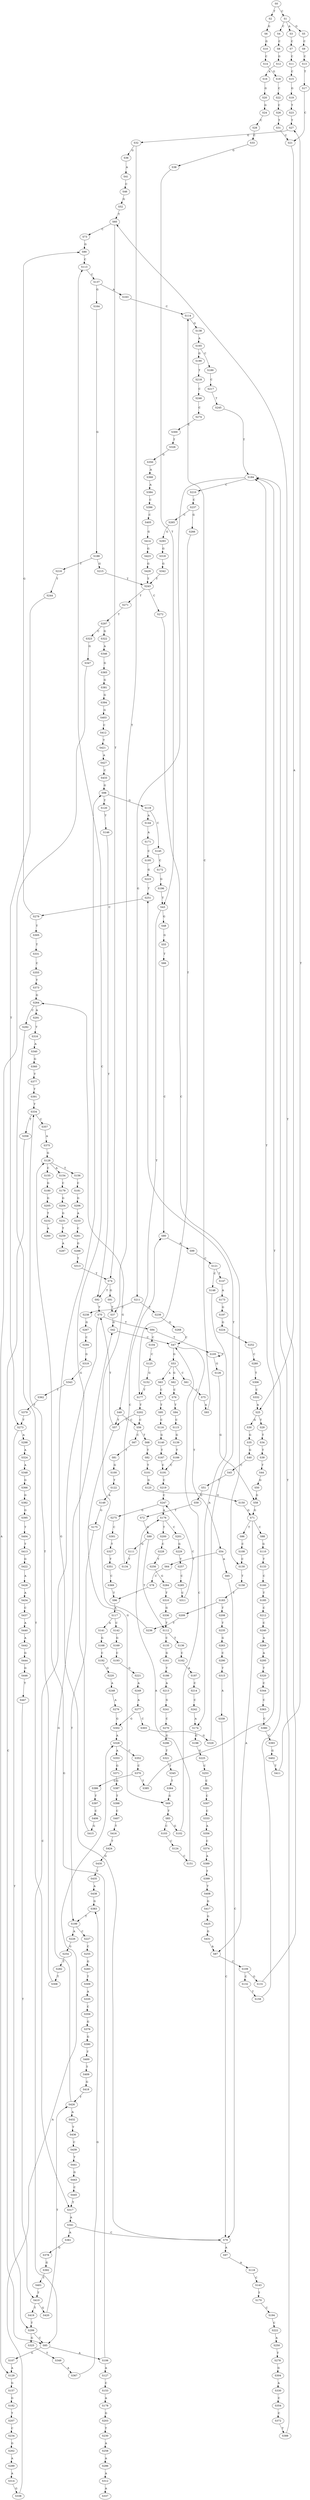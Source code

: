 strict digraph  {
	S0 -> S1 [ label = C ];
	S0 -> S2 [ label = T ];
	S1 -> S3 [ label = A ];
	S1 -> S4 [ label = C ];
	S1 -> S5 [ label = G ];
	S2 -> S6 [ label = G ];
	S3 -> S7 [ label = C ];
	S4 -> S8 [ label = C ];
	S5 -> S9 [ label = C ];
	S6 -> S10 [ label = G ];
	S7 -> S11 [ label = C ];
	S8 -> S12 [ label = G ];
	S9 -> S13 [ label = C ];
	S10 -> S14 [ label = C ];
	S11 -> S15 [ label = C ];
	S12 -> S16 [ label = A ];
	S13 -> S17 [ label = T ];
	S14 -> S18 [ label = G ];
	S15 -> S19 [ label = G ];
	S16 -> S20 [ label = G ];
	S17 -> S21 [ label = C ];
	S18 -> S22 [ label = C ];
	S19 -> S23 [ label = T ];
	S20 -> S24 [ label = G ];
	S21 -> S25 [ label = A ];
	S22 -> S26 [ label = C ];
	S23 -> S27 [ label = T ];
	S24 -> S28 [ label = C ];
	S25 -> S29 [ label = T ];
	S25 -> S30 [ label = G ];
	S26 -> S31 [ label = T ];
	S27 -> S32 [ label = G ];
	S28 -> S33 [ label = C ];
	S29 -> S34 [ label = T ];
	S30 -> S35 [ label = G ];
	S31 -> S21 [ label = C ];
	S32 -> S36 [ label = G ];
	S32 -> S37 [ label = T ];
	S33 -> S38 [ label = G ];
	S34 -> S39 [ label = T ];
	S35 -> S40 [ label = G ];
	S36 -> S41 [ label = A ];
	S37 -> S42 [ label = G ];
	S38 -> S43 [ label = T ];
	S39 -> S44 [ label = T ];
	S40 -> S45 [ label = C ];
	S41 -> S46 [ label = C ];
	S42 -> S47 [ label = C ];
	S43 -> S48 [ label = G ];
	S43 -> S49 [ label = T ];
	S44 -> S50 [ label = G ];
	S45 -> S51 [ label = T ];
	S46 -> S52 [ label = G ];
	S47 -> S53 [ label = G ];
	S47 -> S54 [ label = T ];
	S48 -> S55 [ label = G ];
	S49 -> S56 [ label = C ];
	S49 -> S57 [ label = T ];
	S50 -> S58 [ label = G ];
	S51 -> S59 [ label = G ];
	S52 -> S60 [ label = T ];
	S53 -> S61 [ label = C ];
	S53 -> S62 [ label = G ];
	S53 -> S63 [ label = A ];
	S54 -> S64 [ label = T ];
	S54 -> S65 [ label = A ];
	S55 -> S66 [ label = T ];
	S56 -> S67 [ label = C ];
	S56 -> S68 [ label = T ];
	S57 -> S69 [ label = G ];
	S57 -> S70 [ label = T ];
	S58 -> S71 [ label = G ];
	S59 -> S72 [ label = T ];
	S60 -> S73 [ label = C ];
	S60 -> S74 [ label = T ];
	S61 -> S75 [ label = C ];
	S62 -> S76 [ label = C ];
	S63 -> S77 [ label = C ];
	S64 -> S78 [ label = C ];
	S65 -> S79 [ label = C ];
	S66 -> S80 [ label = C ];
	S67 -> S81 [ label = T ];
	S68 -> S82 [ label = T ];
	S69 -> S83 [ label = T ];
	S70 -> S84 [ label = T ];
	S70 -> S85 [ label = C ];
	S71 -> S86 [ label = T ];
	S71 -> S87 [ label = A ];
	S71 -> S88 [ label = C ];
	S72 -> S89 [ label = G ];
	S73 -> S90 [ label = G ];
	S74 -> S91 [ label = G ];
	S74 -> S92 [ label = T ];
	S75 -> S93 [ label = A ];
	S76 -> S94 [ label = T ];
	S77 -> S95 [ label = T ];
	S78 -> S96 [ label = T ];
	S79 -> S97 [ label = A ];
	S79 -> S98 [ label = G ];
	S80 -> S99 [ label = A ];
	S81 -> S100 [ label = G ];
	S82 -> S101 [ label = T ];
	S83 -> S102 [ label = G ];
	S83 -> S103 [ label = C ];
	S84 -> S104 [ label = C ];
	S84 -> S105 [ label = T ];
	S85 -> S106 [ label = A ];
	S85 -> S107 [ label = G ];
	S86 -> S108 [ label = C ];
	S87 -> S109 [ label = C ];
	S88 -> S110 [ label = G ];
	S89 -> S111 [ label = G ];
	S89 -> S112 [ label = T ];
	S90 -> S113 [ label = C ];
	S91 -> S37 [ label = T ];
	S92 -> S70 [ label = T ];
	S93 -> S114 [ label = C ];
	S94 -> S115 [ label = C ];
	S95 -> S116 [ label = C ];
	S96 -> S117 [ label = A ];
	S97 -> S118 [ label = A ];
	S98 -> S119 [ label = G ];
	S98 -> S120 [ label = T ];
	S99 -> S121 [ label = C ];
	S100 -> S122 [ label = T ];
	S101 -> S123 [ label = G ];
	S102 -> S47 [ label = C ];
	S103 -> S124 [ label = C ];
	S104 -> S125 [ label = C ];
	S105 -> S126 [ label = G ];
	S105 -> S105 [ label = T ];
	S106 -> S127 [ label = A ];
	S106 -> S128 [ label = G ];
	S107 -> S129 [ label = A ];
	S108 -> S130 [ label = C ];
	S109 -> S131 [ label = G ];
	S109 -> S132 [ label = C ];
	S110 -> S133 [ label = T ];
	S111 -> S134 [ label = T ];
	S112 -> S135 [ label = C ];
	S112 -> S136 [ label = T ];
	S113 -> S137 [ label = C ];
	S114 -> S138 [ label = G ];
	S115 -> S139 [ label = G ];
	S116 -> S140 [ label = G ];
	S117 -> S141 [ label = A ];
	S117 -> S142 [ label = C ];
	S118 -> S143 [ label = C ];
	S119 -> S144 [ label = A ];
	S119 -> S145 [ label = C ];
	S120 -> S146 [ label = T ];
	S121 -> S147 [ label = T ];
	S121 -> S148 [ label = C ];
	S122 -> S149 [ label = A ];
	S123 -> S150 [ label = G ];
	S124 -> S151 [ label = C ];
	S125 -> S152 [ label = G ];
	S126 -> S58 [ label = G ];
	S127 -> S153 [ label = C ];
	S128 -> S154 [ label = A ];
	S128 -> S155 [ label = C ];
	S128 -> S156 [ label = T ];
	S129 -> S157 [ label = G ];
	S130 -> S158 [ label = T ];
	S131 -> S60 [ label = T ];
	S132 -> S159 [ label = T ];
	S133 -> S160 [ label = C ];
	S134 -> S80 [ label = C ];
	S135 -> S161 [ label = G ];
	S136 -> S162 [ label = C ];
	S137 -> S163 [ label = A ];
	S137 -> S164 [ label = G ];
	S138 -> S165 [ label = A ];
	S139 -> S166 [ label = T ];
	S140 -> S167 [ label = T ];
	S141 -> S168 [ label = G ];
	S142 -> S169 [ label = G ];
	S143 -> S170 [ label = T ];
	S144 -> S171 [ label = A ];
	S145 -> S172 [ label = C ];
	S146 -> S92 [ label = T ];
	S147 -> S173 [ label = A ];
	S148 -> S174 [ label = A ];
	S149 -> S175 [ label = G ];
	S150 -> S71 [ label = G ];
	S151 -> S176 [ label = A ];
	S152 -> S177 [ label = T ];
	S153 -> S178 [ label = A ];
	S154 -> S179 [ label = C ];
	S155 -> S180 [ label = G ];
	S156 -> S181 [ label = C ];
	S157 -> S182 [ label = G ];
	S158 -> S183 [ label = T ];
	S159 -> S184 [ label = T ];
	S160 -> S185 [ label = T ];
	S161 -> S186 [ label = T ];
	S162 -> S187 [ label = A ];
	S163 -> S114 [ label = C ];
	S164 -> S188 [ label = G ];
	S165 -> S189 [ label = C ];
	S165 -> S190 [ label = G ];
	S166 -> S191 [ label = C ];
	S167 -> S191 [ label = C ];
	S168 -> S192 [ label = C ];
	S169 -> S193 [ label = C ];
	S170 -> S194 [ label = C ];
	S171 -> S195 [ label = C ];
	S172 -> S196 [ label = G ];
	S173 -> S197 [ label = G ];
	S174 -> S198 [ label = G ];
	S175 -> S199 [ label = T ];
	S176 -> S200 [ label = T ];
	S176 -> S201 [ label = C ];
	S177 -> S202 [ label = T ];
	S178 -> S203 [ label = G ];
	S179 -> S204 [ label = G ];
	S180 -> S205 [ label = G ];
	S181 -> S206 [ label = G ];
	S182 -> S207 [ label = T ];
	S183 -> S208 [ label = T ];
	S183 -> S209 [ label = C ];
	S184 -> S210 [ label = C ];
	S184 -> S211 [ label = G ];
	S185 -> S212 [ label = C ];
	S186 -> S213 [ label = A ];
	S187 -> S214 [ label = C ];
	S188 -> S215 [ label = G ];
	S188 -> S216 [ label = T ];
	S189 -> S217 [ label = C ];
	S190 -> S218 [ label = T ];
	S191 -> S219 [ label = C ];
	S192 -> S220 [ label = G ];
	S193 -> S221 [ label = G ];
	S194 -> S222 [ label = C ];
	S195 -> S223 [ label = G ];
	S196 -> S43 [ label = T ];
	S197 -> S224 [ label = G ];
	S198 -> S225 [ label = G ];
	S199 -> S226 [ label = A ];
	S199 -> S227 [ label = C ];
	S200 -> S228 [ label = C ];
	S201 -> S229 [ label = G ];
	S202 -> S57 [ label = T ];
	S202 -> S56 [ label = C ];
	S203 -> S230 [ label = T ];
	S204 -> S231 [ label = G ];
	S205 -> S232 [ label = T ];
	S206 -> S233 [ label = A ];
	S207 -> S234 [ label = C ];
	S208 -> S235 [ label = T ];
	S209 -> S236 [ label = T ];
	S210 -> S237 [ label = C ];
	S211 -> S238 [ label = C ];
	S211 -> S239 [ label = T ];
	S212 -> S240 [ label = C ];
	S213 -> S241 [ label = G ];
	S214 -> S242 [ label = C ];
	S215 -> S243 [ label = T ];
	S216 -> S244 [ label = T ];
	S217 -> S245 [ label = T ];
	S218 -> S246 [ label = C ];
	S219 -> S247 [ label = C ];
	S220 -> S248 [ label = A ];
	S221 -> S249 [ label = A ];
	S222 -> S250 [ label = A ];
	S223 -> S251 [ label = T ];
	S224 -> S252 [ label = C ];
	S225 -> S253 [ label = C ];
	S226 -> S254 [ label = G ];
	S227 -> S255 [ label = C ];
	S228 -> S256 [ label = T ];
	S229 -> S257 [ label = T ];
	S230 -> S258 [ label = A ];
	S231 -> S259 [ label = T ];
	S232 -> S260 [ label = A ];
	S233 -> S261 [ label = C ];
	S234 -> S262 [ label = G ];
	S235 -> S263 [ label = G ];
	S236 -> S264 [ label = G ];
	S237 -> S265 [ label = C ];
	S237 -> S266 [ label = G ];
	S238 -> S267 [ label = G ];
	S239 -> S268 [ label = G ];
	S240 -> S269 [ label = A ];
	S241 -> S270 [ label = C ];
	S242 -> S174 [ label = A ];
	S243 -> S271 [ label = T ];
	S243 -> S272 [ label = C ];
	S244 -> S273 [ label = T ];
	S245 -> S184 [ label = T ];
	S246 -> S274 [ label = C ];
	S247 -> S176 [ label = A ];
	S247 -> S275 [ label = G ];
	S248 -> S276 [ label = A ];
	S249 -> S277 [ label = A ];
	S250 -> S278 [ label = T ];
	S251 -> S279 [ label = C ];
	S252 -> S280 [ label = C ];
	S253 -> S281 [ label = C ];
	S254 -> S282 [ label = T ];
	S255 -> S283 [ label = G ];
	S256 -> S284 [ label = G ];
	S257 -> S285 [ label = C ];
	S258 -> S286 [ label = A ];
	S259 -> S287 [ label = A ];
	S261 -> S288 [ label = G ];
	S262 -> S289 [ label = A ];
	S263 -> S290 [ label = C ];
	S264 -> S291 [ label = A ];
	S264 -> S292 [ label = C ];
	S265 -> S293 [ label = G ];
	S266 -> S177 [ label = T ];
	S267 -> S294 [ label = C ];
	S268 -> S47 [ label = C ];
	S269 -> S295 [ label = A ];
	S270 -> S296 [ label = G ];
	S271 -> S297 [ label = T ];
	S272 -> S130 [ label = C ];
	S273 -> S298 [ label = A ];
	S273 -> S299 [ label = T ];
	S274 -> S300 [ label = C ];
	S275 -> S301 [ label = C ];
	S276 -> S302 [ label = G ];
	S277 -> S302 [ label = G ];
	S277 -> S303 [ label = C ];
	S278 -> S304 [ label = G ];
	S279 -> S305 [ label = T ];
	S279 -> S90 [ label = G ];
	S280 -> S306 [ label = T ];
	S281 -> S307 [ label = C ];
	S282 -> S308 [ label = T ];
	S283 -> S309 [ label = T ];
	S284 -> S310 [ label = T ];
	S285 -> S311 [ label = C ];
	S286 -> S312 [ label = A ];
	S288 -> S313 [ label = T ];
	S289 -> S314 [ label = A ];
	S290 -> S315 [ label = T ];
	S291 -> S316 [ label = T ];
	S292 -> S317 [ label = T ];
	S293 -> S318 [ label = G ];
	S294 -> S319 [ label = G ];
	S295 -> S320 [ label = T ];
	S296 -> S321 [ label = T ];
	S297 -> S322 [ label = G ];
	S297 -> S323 [ label = C ];
	S298 -> S324 [ label = A ];
	S299 -> S325 [ label = G ];
	S299 -> S85 [ label = C ];
	S300 -> S326 [ label = T ];
	S301 -> S327 [ label = T ];
	S302 -> S328 [ label = A ];
	S303 -> S329 [ label = G ];
	S304 -> S330 [ label = A ];
	S305 -> S331 [ label = T ];
	S306 -> S332 [ label = C ];
	S307 -> S333 [ label = C ];
	S308 -> S334 [ label = T ];
	S309 -> S335 [ label = A ];
	S310 -> S336 [ label = G ];
	S311 -> S247 [ label = C ];
	S312 -> S337 [ label = A ];
	S313 -> S74 [ label = T ];
	S314 -> S338 [ label = G ];
	S315 -> S339 [ label = A ];
	S316 -> S340 [ label = A ];
	S317 -> S341 [ label = A ];
	S318 -> S342 [ label = G ];
	S319 -> S343 [ label = G ];
	S320 -> S344 [ label = C ];
	S321 -> S345 [ label = T ];
	S322 -> S346 [ label = A ];
	S323 -> S347 [ label = G ];
	S324 -> S348 [ label = A ];
	S325 -> S349 [ label = T ];
	S326 -> S350 [ label = G ];
	S327 -> S351 [ label = T ];
	S328 -> S352 [ label = C ];
	S328 -> S353 [ label = A ];
	S329 -> S251 [ label = T ];
	S330 -> S354 [ label = C ];
	S331 -> S355 [ label = C ];
	S332 -> S25 [ label = A ];
	S333 -> S356 [ label = A ];
	S334 -> S357 [ label = C ];
	S334 -> S358 [ label = T ];
	S335 -> S359 [ label = C ];
	S336 -> S112 [ label = T ];
	S338 -> S328 [ label = A ];
	S339 -> S79 [ label = C ];
	S340 -> S360 [ label = G ];
	S341 -> S79 [ label = C ];
	S341 -> S361 [ label = A ];
	S342 -> S243 [ label = T ];
	S343 -> S362 [ label = T ];
	S344 -> S363 [ label = C ];
	S345 -> S364 [ label = T ];
	S346 -> S365 [ label = G ];
	S347 -> S129 [ label = A ];
	S348 -> S366 [ label = G ];
	S349 -> S367 [ label = A ];
	S350 -> S368 [ label = A ];
	S351 -> S369 [ label = C ];
	S352 -> S370 [ label = C ];
	S353 -> S371 [ label = G ];
	S354 -> S372 [ label = C ];
	S355 -> S373 [ label = T ];
	S356 -> S374 [ label = C ];
	S357 -> S375 [ label = A ];
	S358 -> S85 [ label = C ];
	S359 -> S376 [ label = G ];
	S360 -> S377 [ label = T ];
	S361 -> S378 [ label = G ];
	S362 -> S379 [ label = T ];
	S363 -> S380 [ label = C ];
	S364 -> S69 [ label = G ];
	S365 -> S381 [ label = G ];
	S366 -> S382 [ label = G ];
	S367 -> S383 [ label = G ];
	S368 -> S384 [ label = A ];
	S369 -> S96 [ label = T ];
	S370 -> S385 [ label = T ];
	S370 -> S386 [ label = G ];
	S371 -> S387 [ label = G ];
	S372 -> S388 [ label = T ];
	S373 -> S264 [ label = G ];
	S374 -> S389 [ label = A ];
	S375 -> S128 [ label = G ];
	S376 -> S390 [ label = G ];
	S377 -> S391 [ label = T ];
	S378 -> S392 [ label = G ];
	S379 -> S273 [ label = T ];
	S380 -> S393 [ label = C ];
	S381 -> S394 [ label = G ];
	S382 -> S395 [ label = G ];
	S383 -> S199 [ label = T ];
	S384 -> S396 [ label = C ];
	S385 -> S184 [ label = T ];
	S386 -> S397 [ label = T ];
	S387 -> S398 [ label = T ];
	S388 -> S184 [ label = T ];
	S389 -> S399 [ label = T ];
	S390 -> S400 [ label = T ];
	S391 -> S334 [ label = T ];
	S392 -> S401 [ label = T ];
	S393 -> S402 [ label = G ];
	S394 -> S403 [ label = G ];
	S395 -> S404 [ label = T ];
	S396 -> S405 [ label = C ];
	S397 -> S406 [ label = C ];
	S398 -> S407 [ label = C ];
	S399 -> S408 [ label = T ];
	S400 -> S409 [ label = T ];
	S401 -> S410 [ label = T ];
	S402 -> S411 [ label = T ];
	S403 -> S412 [ label = C ];
	S404 -> S413 [ label = T ];
	S405 -> S414 [ label = G ];
	S406 -> S415 [ label = G ];
	S407 -> S416 [ label = T ];
	S408 -> S417 [ label = G ];
	S409 -> S418 [ label = G ];
	S410 -> S419 [ label = T ];
	S410 -> S420 [ label = G ];
	S411 -> S27 [ label = T ];
	S412 -> S421 [ label = T ];
	S413 -> S422 [ label = G ];
	S414 -> S423 [ label = G ];
	S415 -> S113 [ label = C ];
	S416 -> S424 [ label = T ];
	S417 -> S425 [ label = G ];
	S418 -> S426 [ label = T ];
	S419 -> S299 [ label = T ];
	S420 -> S426 [ label = T ];
	S421 -> S427 [ label = A ];
	S422 -> S428 [ label = A ];
	S423 -> S429 [ label = G ];
	S424 -> S430 [ label = G ];
	S425 -> S431 [ label = G ];
	S426 -> S42 [ label = G ];
	S426 -> S432 [ label = A ];
	S427 -> S433 [ label = C ];
	S428 -> S434 [ label = A ];
	S429 -> S243 [ label = T ];
	S430 -> S435 [ label = T ];
	S431 -> S87 [ label = A ];
	S432 -> S436 [ label = T ];
	S433 -> S98 [ label = G ];
	S434 -> S437 [ label = C ];
	S435 -> S438 [ label = A ];
	S436 -> S439 [ label = C ];
	S437 -> S440 [ label = A ];
	S438 -> S383 [ label = G ];
	S439 -> S441 [ label = T ];
	S440 -> S442 [ label = A ];
	S441 -> S443 [ label = G ];
	S442 -> S444 [ label = G ];
	S443 -> S445 [ label = C ];
	S444 -> S446 [ label = G ];
	S445 -> S317 [ label = T ];
	S446 -> S447 [ label = T ];
	S447 -> S410 [ label = T ];
}
